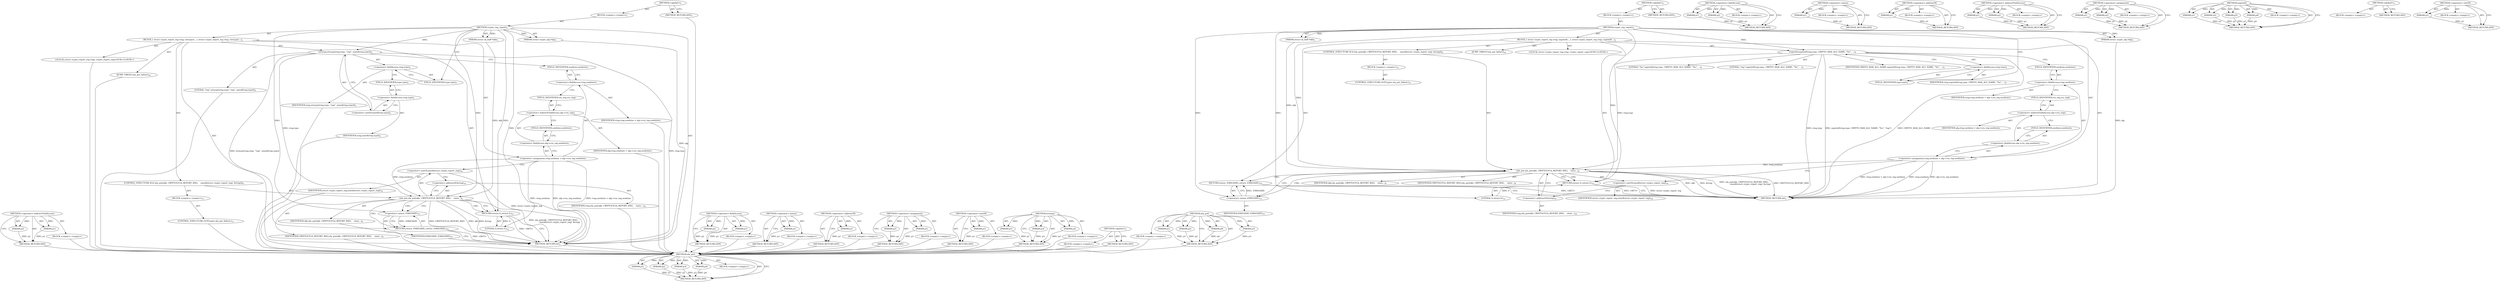 digraph "nla_put" {
vulnerable_94 [label=<(METHOD,nla_put)>];
vulnerable_95 [label=<(PARAM,p1)>];
vulnerable_96 [label=<(PARAM,p2)>];
vulnerable_97 [label=<(PARAM,p3)>];
vulnerable_98 [label=<(PARAM,p4)>];
vulnerable_99 [label=<(BLOCK,&lt;empty&gt;,&lt;empty&gt;)>];
vulnerable_100 [label=<(METHOD_RETURN,ANY)>];
vulnerable_6 [label=<(METHOD,&lt;global&gt;)<SUB>1</SUB>>];
vulnerable_7 [label=<(BLOCK,&lt;empty&gt;,&lt;empty&gt;)<SUB>1</SUB>>];
vulnerable_8 [label=<(METHOD,crypto_rng_report)<SUB>1</SUB>>];
vulnerable_9 [label=<(PARAM,struct sk_buff *skb)<SUB>1</SUB>>];
vulnerable_10 [label=<(PARAM,struct crypto_alg *alg)<SUB>1</SUB>>];
vulnerable_11 [label=<(BLOCK,{
 	struct crypto_report_rng rrng;
 
	snprintf(...,{
 	struct crypto_report_rng rrng;
 
	snprintf(...)<SUB>2</SUB>>];
vulnerable_12 [label="<(LOCAL,struct crypto_report_rng rrng: crypto_report_rng)<SUB>3</SUB>>"];
vulnerable_13 [label=<(snprintf,snprintf(rrng.type, CRYPTO_MAX_ALG_NAME, &quot;%s&quot;, ...)<SUB>5</SUB>>];
vulnerable_14 [label=<(&lt;operator&gt;.fieldAccess,rrng.type)<SUB>5</SUB>>];
vulnerable_15 [label=<(IDENTIFIER,rrng,snprintf(rrng.type, CRYPTO_MAX_ALG_NAME, &quot;%s&quot;, ...)<SUB>5</SUB>>];
vulnerable_16 [label=<(FIELD_IDENTIFIER,type,type)<SUB>5</SUB>>];
vulnerable_17 [label=<(IDENTIFIER,CRYPTO_MAX_ALG_NAME,snprintf(rrng.type, CRYPTO_MAX_ALG_NAME, &quot;%s&quot;, ...)<SUB>5</SUB>>];
vulnerable_18 [label=<(LITERAL,&quot;%s&quot;,snprintf(rrng.type, CRYPTO_MAX_ALG_NAME, &quot;%s&quot;, ...)<SUB>5</SUB>>];
vulnerable_19 [label=<(LITERAL,&quot;rng&quot;,snprintf(rrng.type, CRYPTO_MAX_ALG_NAME, &quot;%s&quot;, ...)<SUB>5</SUB>>];
vulnerable_20 [label=<(&lt;operator&gt;.assignment,rrng.seedsize = alg-&gt;cra_rng.seedsize)<SUB>7</SUB>>];
vulnerable_21 [label=<(&lt;operator&gt;.fieldAccess,rrng.seedsize)<SUB>7</SUB>>];
vulnerable_22 [label=<(IDENTIFIER,rrng,rrng.seedsize = alg-&gt;cra_rng.seedsize)<SUB>7</SUB>>];
vulnerable_23 [label=<(FIELD_IDENTIFIER,seedsize,seedsize)<SUB>7</SUB>>];
vulnerable_24 [label=<(&lt;operator&gt;.fieldAccess,alg-&gt;cra_rng.seedsize)<SUB>7</SUB>>];
vulnerable_25 [label=<(&lt;operator&gt;.indirectFieldAccess,alg-&gt;cra_rng)<SUB>7</SUB>>];
vulnerable_26 [label=<(IDENTIFIER,alg,rrng.seedsize = alg-&gt;cra_rng.seedsize)<SUB>7</SUB>>];
vulnerable_27 [label=<(FIELD_IDENTIFIER,cra_rng,cra_rng)<SUB>7</SUB>>];
vulnerable_28 [label=<(FIELD_IDENTIFIER,seedsize,seedsize)<SUB>7</SUB>>];
vulnerable_29 [label=<(CONTROL_STRUCTURE,IF,if (nla_put(skb, CRYPTOCFGA_REPORT_RNG,
		    sizeof(struct crypto_report_rng), &amp;rrng)))<SUB>9</SUB>>];
vulnerable_30 [label=<(nla_put,nla_put(skb, CRYPTOCFGA_REPORT_RNG,
		    sizeo...)<SUB>9</SUB>>];
vulnerable_31 [label=<(IDENTIFIER,skb,nla_put(skb, CRYPTOCFGA_REPORT_RNG,
		    sizeo...)<SUB>9</SUB>>];
vulnerable_32 [label=<(IDENTIFIER,CRYPTOCFGA_REPORT_RNG,nla_put(skb, CRYPTOCFGA_REPORT_RNG,
		    sizeo...)<SUB>9</SUB>>];
vulnerable_33 [label=<(&lt;operator&gt;.sizeOf,sizeof(struct crypto_report_rng))<SUB>10</SUB>>];
vulnerable_34 [label=<(IDENTIFIER,struct crypto_report_rng,sizeof(struct crypto_report_rng))<SUB>10</SUB>>];
vulnerable_35 [label=<(&lt;operator&gt;.addressOf,&amp;rrng)<SUB>10</SUB>>];
vulnerable_36 [label=<(IDENTIFIER,rrng,nla_put(skb, CRYPTOCFGA_REPORT_RNG,
		    sizeo...)<SUB>10</SUB>>];
vulnerable_37 [label=<(BLOCK,&lt;empty&gt;,&lt;empty&gt;)<SUB>11</SUB>>];
vulnerable_38 [label=<(CONTROL_STRUCTURE,GOTO,goto nla_put_failure;)<SUB>11</SUB>>];
vulnerable_39 [label=<(RETURN,return 0;,return 0;)<SUB>12</SUB>>];
vulnerable_40 [label=<(LITERAL,0,return 0;)<SUB>12</SUB>>];
vulnerable_41 [label=<(JUMP_TARGET,nla_put_failure)<SUB>14</SUB>>];
vulnerable_42 [label=<(RETURN,return -EMSGSIZE;,return -EMSGSIZE;)<SUB>15</SUB>>];
vulnerable_43 [label=<(&lt;operator&gt;.minus,-EMSGSIZE)<SUB>15</SUB>>];
vulnerable_44 [label=<(IDENTIFIER,EMSGSIZE,-EMSGSIZE)<SUB>15</SUB>>];
vulnerable_45 [label=<(METHOD_RETURN,int)<SUB>1</SUB>>];
vulnerable_47 [label=<(METHOD_RETURN,ANY)<SUB>1</SUB>>];
vulnerable_79 [label=<(METHOD,&lt;operator&gt;.fieldAccess)>];
vulnerable_80 [label=<(PARAM,p1)>];
vulnerable_81 [label=<(PARAM,p2)>];
vulnerable_82 [label=<(BLOCK,&lt;empty&gt;,&lt;empty&gt;)>];
vulnerable_83 [label=<(METHOD_RETURN,ANY)>];
vulnerable_109 [label=<(METHOD,&lt;operator&gt;.minus)>];
vulnerable_110 [label=<(PARAM,p1)>];
vulnerable_111 [label=<(BLOCK,&lt;empty&gt;,&lt;empty&gt;)>];
vulnerable_112 [label=<(METHOD_RETURN,ANY)>];
vulnerable_105 [label=<(METHOD,&lt;operator&gt;.addressOf)>];
vulnerable_106 [label=<(PARAM,p1)>];
vulnerable_107 [label=<(BLOCK,&lt;empty&gt;,&lt;empty&gt;)>];
vulnerable_108 [label=<(METHOD_RETURN,ANY)>];
vulnerable_89 [label=<(METHOD,&lt;operator&gt;.indirectFieldAccess)>];
vulnerable_90 [label=<(PARAM,p1)>];
vulnerable_91 [label=<(PARAM,p2)>];
vulnerable_92 [label=<(BLOCK,&lt;empty&gt;,&lt;empty&gt;)>];
vulnerable_93 [label=<(METHOD_RETURN,ANY)>];
vulnerable_84 [label=<(METHOD,&lt;operator&gt;.assignment)>];
vulnerable_85 [label=<(PARAM,p1)>];
vulnerable_86 [label=<(PARAM,p2)>];
vulnerable_87 [label=<(BLOCK,&lt;empty&gt;,&lt;empty&gt;)>];
vulnerable_88 [label=<(METHOD_RETURN,ANY)>];
vulnerable_72 [label=<(METHOD,snprintf)>];
vulnerable_73 [label=<(PARAM,p1)>];
vulnerable_74 [label=<(PARAM,p2)>];
vulnerable_75 [label=<(PARAM,p3)>];
vulnerable_76 [label=<(PARAM,p4)>];
vulnerable_77 [label=<(BLOCK,&lt;empty&gt;,&lt;empty&gt;)>];
vulnerable_78 [label=<(METHOD_RETURN,ANY)>];
vulnerable_66 [label=<(METHOD,&lt;global&gt;)<SUB>1</SUB>>];
vulnerable_67 [label=<(BLOCK,&lt;empty&gt;,&lt;empty&gt;)>];
vulnerable_68 [label=<(METHOD_RETURN,ANY)>];
vulnerable_101 [label=<(METHOD,&lt;operator&gt;.sizeOf)>];
vulnerable_102 [label=<(PARAM,p1)>];
vulnerable_103 [label=<(BLOCK,&lt;empty&gt;,&lt;empty&gt;)>];
vulnerable_104 [label=<(METHOD_RETURN,ANY)>];
fixed_92 [label=<(METHOD,&lt;operator&gt;.indirectFieldAccess)>];
fixed_93 [label=<(PARAM,p1)>];
fixed_94 [label=<(PARAM,p2)>];
fixed_95 [label=<(BLOCK,&lt;empty&gt;,&lt;empty&gt;)>];
fixed_96 [label=<(METHOD_RETURN,ANY)>];
fixed_6 [label=<(METHOD,&lt;global&gt;)<SUB>1</SUB>>];
fixed_7 [label=<(BLOCK,&lt;empty&gt;,&lt;empty&gt;)<SUB>1</SUB>>];
fixed_8 [label=<(METHOD,crypto_rng_report)<SUB>1</SUB>>];
fixed_9 [label=<(PARAM,struct sk_buff *skb)<SUB>1</SUB>>];
fixed_10 [label=<(PARAM,struct crypto_alg *alg)<SUB>1</SUB>>];
fixed_11 [label=<(BLOCK,{
 	struct crypto_report_rng rrng;
 
	strncpy(r...,{
 	struct crypto_report_rng rrng;
 
	strncpy(r...)<SUB>2</SUB>>];
fixed_12 [label="<(LOCAL,struct crypto_report_rng rrng: crypto_report_rng)<SUB>3</SUB>>"];
fixed_13 [label=<(strncpy,strncpy(rrng.type, &quot;rng&quot;, sizeof(rrng.type)))<SUB>5</SUB>>];
fixed_14 [label=<(&lt;operator&gt;.fieldAccess,rrng.type)<SUB>5</SUB>>];
fixed_15 [label=<(IDENTIFIER,rrng,strncpy(rrng.type, &quot;rng&quot;, sizeof(rrng.type)))<SUB>5</SUB>>];
fixed_16 [label=<(FIELD_IDENTIFIER,type,type)<SUB>5</SUB>>];
fixed_17 [label=<(LITERAL,&quot;rng&quot;,strncpy(rrng.type, &quot;rng&quot;, sizeof(rrng.type)))<SUB>5</SUB>>];
fixed_18 [label=<(&lt;operator&gt;.sizeOf,sizeof(rrng.type))<SUB>5</SUB>>];
fixed_19 [label=<(&lt;operator&gt;.fieldAccess,rrng.type)<SUB>5</SUB>>];
fixed_20 [label=<(IDENTIFIER,rrng,sizeof(rrng.type))<SUB>5</SUB>>];
fixed_21 [label=<(FIELD_IDENTIFIER,type,type)<SUB>5</SUB>>];
fixed_22 [label=<(&lt;operator&gt;.assignment,rrng.seedsize = alg-&gt;cra_rng.seedsize)<SUB>7</SUB>>];
fixed_23 [label=<(&lt;operator&gt;.fieldAccess,rrng.seedsize)<SUB>7</SUB>>];
fixed_24 [label=<(IDENTIFIER,rrng,rrng.seedsize = alg-&gt;cra_rng.seedsize)<SUB>7</SUB>>];
fixed_25 [label=<(FIELD_IDENTIFIER,seedsize,seedsize)<SUB>7</SUB>>];
fixed_26 [label=<(&lt;operator&gt;.fieldAccess,alg-&gt;cra_rng.seedsize)<SUB>7</SUB>>];
fixed_27 [label=<(&lt;operator&gt;.indirectFieldAccess,alg-&gt;cra_rng)<SUB>7</SUB>>];
fixed_28 [label=<(IDENTIFIER,alg,rrng.seedsize = alg-&gt;cra_rng.seedsize)<SUB>7</SUB>>];
fixed_29 [label=<(FIELD_IDENTIFIER,cra_rng,cra_rng)<SUB>7</SUB>>];
fixed_30 [label=<(FIELD_IDENTIFIER,seedsize,seedsize)<SUB>7</SUB>>];
fixed_31 [label=<(CONTROL_STRUCTURE,IF,if (nla_put(skb, CRYPTOCFGA_REPORT_RNG,
		    sizeof(struct crypto_report_rng), &amp;rrng)))<SUB>9</SUB>>];
fixed_32 [label=<(nla_put,nla_put(skb, CRYPTOCFGA_REPORT_RNG,
		    sizeo...)<SUB>9</SUB>>];
fixed_33 [label=<(IDENTIFIER,skb,nla_put(skb, CRYPTOCFGA_REPORT_RNG,
		    sizeo...)<SUB>9</SUB>>];
fixed_34 [label=<(IDENTIFIER,CRYPTOCFGA_REPORT_RNG,nla_put(skb, CRYPTOCFGA_REPORT_RNG,
		    sizeo...)<SUB>9</SUB>>];
fixed_35 [label=<(&lt;operator&gt;.sizeOf,sizeof(struct crypto_report_rng))<SUB>10</SUB>>];
fixed_36 [label=<(IDENTIFIER,struct crypto_report_rng,sizeof(struct crypto_report_rng))<SUB>10</SUB>>];
fixed_37 [label=<(&lt;operator&gt;.addressOf,&amp;rrng)<SUB>10</SUB>>];
fixed_38 [label=<(IDENTIFIER,rrng,nla_put(skb, CRYPTOCFGA_REPORT_RNG,
		    sizeo...)<SUB>10</SUB>>];
fixed_39 [label=<(BLOCK,&lt;empty&gt;,&lt;empty&gt;)<SUB>11</SUB>>];
fixed_40 [label=<(CONTROL_STRUCTURE,GOTO,goto nla_put_failure;)<SUB>11</SUB>>];
fixed_41 [label=<(RETURN,return 0;,return 0;)<SUB>12</SUB>>];
fixed_42 [label=<(LITERAL,0,return 0;)<SUB>12</SUB>>];
fixed_43 [label=<(JUMP_TARGET,nla_put_failure)<SUB>14</SUB>>];
fixed_44 [label=<(RETURN,return -EMSGSIZE;,return -EMSGSIZE;)<SUB>15</SUB>>];
fixed_45 [label=<(&lt;operator&gt;.minus,-EMSGSIZE)<SUB>15</SUB>>];
fixed_46 [label=<(IDENTIFIER,EMSGSIZE,-EMSGSIZE)<SUB>15</SUB>>];
fixed_47 [label=<(METHOD_RETURN,int)<SUB>1</SUB>>];
fixed_49 [label=<(METHOD_RETURN,ANY)<SUB>1</SUB>>];
fixed_78 [label=<(METHOD,&lt;operator&gt;.fieldAccess)>];
fixed_79 [label=<(PARAM,p1)>];
fixed_80 [label=<(PARAM,p2)>];
fixed_81 [label=<(BLOCK,&lt;empty&gt;,&lt;empty&gt;)>];
fixed_82 [label=<(METHOD_RETURN,ANY)>];
fixed_108 [label=<(METHOD,&lt;operator&gt;.minus)>];
fixed_109 [label=<(PARAM,p1)>];
fixed_110 [label=<(BLOCK,&lt;empty&gt;,&lt;empty&gt;)>];
fixed_111 [label=<(METHOD_RETURN,ANY)>];
fixed_104 [label=<(METHOD,&lt;operator&gt;.addressOf)>];
fixed_105 [label=<(PARAM,p1)>];
fixed_106 [label=<(BLOCK,&lt;empty&gt;,&lt;empty&gt;)>];
fixed_107 [label=<(METHOD_RETURN,ANY)>];
fixed_87 [label=<(METHOD,&lt;operator&gt;.assignment)>];
fixed_88 [label=<(PARAM,p1)>];
fixed_89 [label=<(PARAM,p2)>];
fixed_90 [label=<(BLOCK,&lt;empty&gt;,&lt;empty&gt;)>];
fixed_91 [label=<(METHOD_RETURN,ANY)>];
fixed_83 [label=<(METHOD,&lt;operator&gt;.sizeOf)>];
fixed_84 [label=<(PARAM,p1)>];
fixed_85 [label=<(BLOCK,&lt;empty&gt;,&lt;empty&gt;)>];
fixed_86 [label=<(METHOD_RETURN,ANY)>];
fixed_72 [label=<(METHOD,strncpy)>];
fixed_73 [label=<(PARAM,p1)>];
fixed_74 [label=<(PARAM,p2)>];
fixed_75 [label=<(PARAM,p3)>];
fixed_76 [label=<(BLOCK,&lt;empty&gt;,&lt;empty&gt;)>];
fixed_77 [label=<(METHOD_RETURN,ANY)>];
fixed_66 [label=<(METHOD,&lt;global&gt;)<SUB>1</SUB>>];
fixed_67 [label=<(BLOCK,&lt;empty&gt;,&lt;empty&gt;)>];
fixed_68 [label=<(METHOD_RETURN,ANY)>];
fixed_97 [label=<(METHOD,nla_put)>];
fixed_98 [label=<(PARAM,p1)>];
fixed_99 [label=<(PARAM,p2)>];
fixed_100 [label=<(PARAM,p3)>];
fixed_101 [label=<(PARAM,p4)>];
fixed_102 [label=<(BLOCK,&lt;empty&gt;,&lt;empty&gt;)>];
fixed_103 [label=<(METHOD_RETURN,ANY)>];
vulnerable_94 -> vulnerable_95  [key=0, label="AST: "];
vulnerable_94 -> vulnerable_95  [key=1, label="DDG: "];
vulnerable_94 -> vulnerable_99  [key=0, label="AST: "];
vulnerable_94 -> vulnerable_96  [key=0, label="AST: "];
vulnerable_94 -> vulnerable_96  [key=1, label="DDG: "];
vulnerable_94 -> vulnerable_100  [key=0, label="AST: "];
vulnerable_94 -> vulnerable_100  [key=1, label="CFG: "];
vulnerable_94 -> vulnerable_97  [key=0, label="AST: "];
vulnerable_94 -> vulnerable_97  [key=1, label="DDG: "];
vulnerable_94 -> vulnerable_98  [key=0, label="AST: "];
vulnerable_94 -> vulnerable_98  [key=1, label="DDG: "];
vulnerable_95 -> vulnerable_100  [key=0, label="DDG: p1"];
vulnerable_96 -> vulnerable_100  [key=0, label="DDG: p2"];
vulnerable_97 -> vulnerable_100  [key=0, label="DDG: p3"];
vulnerable_98 -> vulnerable_100  [key=0, label="DDG: p4"];
vulnerable_6 -> vulnerable_7  [key=0, label="AST: "];
vulnerable_6 -> vulnerable_47  [key=0, label="AST: "];
vulnerable_6 -> vulnerable_47  [key=1, label="CFG: "];
vulnerable_7 -> vulnerable_8  [key=0, label="AST: "];
vulnerable_8 -> vulnerable_9  [key=0, label="AST: "];
vulnerable_8 -> vulnerable_9  [key=1, label="DDG: "];
vulnerable_8 -> vulnerable_10  [key=0, label="AST: "];
vulnerable_8 -> vulnerable_10  [key=1, label="DDG: "];
vulnerable_8 -> vulnerable_11  [key=0, label="AST: "];
vulnerable_8 -> vulnerable_45  [key=0, label="AST: "];
vulnerable_8 -> vulnerable_16  [key=0, label="CFG: "];
vulnerable_8 -> vulnerable_39  [key=0, label="DDG: "];
vulnerable_8 -> vulnerable_13  [key=0, label="DDG: "];
vulnerable_8 -> vulnerable_40  [key=0, label="DDG: "];
vulnerable_8 -> vulnerable_30  [key=0, label="DDG: "];
vulnerable_8 -> vulnerable_43  [key=0, label="DDG: "];
vulnerable_9 -> vulnerable_30  [key=0, label="DDG: skb"];
vulnerable_10 -> vulnerable_45  [key=0, label="DDG: alg"];
vulnerable_11 -> vulnerable_12  [key=0, label="AST: "];
vulnerable_11 -> vulnerable_13  [key=0, label="AST: "];
vulnerable_11 -> vulnerable_20  [key=0, label="AST: "];
vulnerable_11 -> vulnerable_29  [key=0, label="AST: "];
vulnerable_11 -> vulnerable_39  [key=0, label="AST: "];
vulnerable_11 -> vulnerable_41  [key=0, label="AST: "];
vulnerable_11 -> vulnerable_42  [key=0, label="AST: "];
vulnerable_13 -> vulnerable_14  [key=0, label="AST: "];
vulnerable_13 -> vulnerable_17  [key=0, label="AST: "];
vulnerable_13 -> vulnerable_18  [key=0, label="AST: "];
vulnerable_13 -> vulnerable_19  [key=0, label="AST: "];
vulnerable_13 -> vulnerable_23  [key=0, label="CFG: "];
vulnerable_13 -> vulnerable_45  [key=0, label="DDG: rrng.type"];
vulnerable_13 -> vulnerable_45  [key=1, label="DDG: snprintf(rrng.type, CRYPTO_MAX_ALG_NAME, &quot;%s&quot;, &quot;rng&quot;)"];
vulnerable_13 -> vulnerable_45  [key=2, label="DDG: CRYPTO_MAX_ALG_NAME"];
vulnerable_13 -> vulnerable_30  [key=0, label="DDG: rrng.type"];
vulnerable_14 -> vulnerable_15  [key=0, label="AST: "];
vulnerable_14 -> vulnerable_16  [key=0, label="AST: "];
vulnerable_14 -> vulnerable_13  [key=0, label="CFG: "];
vulnerable_16 -> vulnerable_14  [key=0, label="CFG: "];
vulnerable_20 -> vulnerable_21  [key=0, label="AST: "];
vulnerable_20 -> vulnerable_24  [key=0, label="AST: "];
vulnerable_20 -> vulnerable_33  [key=0, label="CFG: "];
vulnerable_20 -> vulnerable_45  [key=0, label="DDG: rrng.seedsize"];
vulnerable_20 -> vulnerable_45  [key=1, label="DDG: alg-&gt;cra_rng.seedsize"];
vulnerable_20 -> vulnerable_45  [key=2, label="DDG: rrng.seedsize = alg-&gt;cra_rng.seedsize"];
vulnerable_20 -> vulnerable_30  [key=0, label="DDG: rrng.seedsize"];
vulnerable_21 -> vulnerable_22  [key=0, label="AST: "];
vulnerable_21 -> vulnerable_23  [key=0, label="AST: "];
vulnerable_21 -> vulnerable_27  [key=0, label="CFG: "];
vulnerable_23 -> vulnerable_21  [key=0, label="CFG: "];
vulnerable_24 -> vulnerable_25  [key=0, label="AST: "];
vulnerable_24 -> vulnerable_28  [key=0, label="AST: "];
vulnerable_24 -> vulnerable_20  [key=0, label="CFG: "];
vulnerable_25 -> vulnerable_26  [key=0, label="AST: "];
vulnerable_25 -> vulnerable_27  [key=0, label="AST: "];
vulnerable_25 -> vulnerable_28  [key=0, label="CFG: "];
vulnerable_27 -> vulnerable_25  [key=0, label="CFG: "];
vulnerable_28 -> vulnerable_24  [key=0, label="CFG: "];
vulnerable_29 -> vulnerable_30  [key=0, label="AST: "];
vulnerable_29 -> vulnerable_37  [key=0, label="AST: "];
vulnerable_30 -> vulnerable_31  [key=0, label="AST: "];
vulnerable_30 -> vulnerable_32  [key=0, label="AST: "];
vulnerable_30 -> vulnerable_33  [key=0, label="AST: "];
vulnerable_30 -> vulnerable_35  [key=0, label="AST: "];
vulnerable_30 -> vulnerable_43  [key=0, label="CFG: "];
vulnerable_30 -> vulnerable_43  [key=1, label="CDG: "];
vulnerable_30 -> vulnerable_39  [key=0, label="CFG: "];
vulnerable_30 -> vulnerable_39  [key=1, label="CDG: "];
vulnerable_30 -> vulnerable_45  [key=0, label="DDG: skb"];
vulnerable_30 -> vulnerable_45  [key=1, label="DDG: &amp;rrng"];
vulnerable_30 -> vulnerable_45  [key=2, label="DDG: nla_put(skb, CRYPTOCFGA_REPORT_RNG,
		    sizeof(struct crypto_report_rng), &amp;rrng)"];
vulnerable_30 -> vulnerable_45  [key=3, label="DDG: CRYPTOCFGA_REPORT_RNG"];
vulnerable_30 -> vulnerable_42  [key=0, label="CDG: "];
vulnerable_33 -> vulnerable_34  [key=0, label="AST: "];
vulnerable_33 -> vulnerable_35  [key=0, label="CFG: "];
vulnerable_33 -> vulnerable_45  [key=0, label="DDG: struct crypto_report_rng"];
vulnerable_35 -> vulnerable_36  [key=0, label="AST: "];
vulnerable_35 -> vulnerable_30  [key=0, label="CFG: "];
vulnerable_37 -> vulnerable_38  [key=0, label="AST: "];
vulnerable_39 -> vulnerable_40  [key=0, label="AST: "];
vulnerable_39 -> vulnerable_45  [key=0, label="CFG: "];
vulnerable_39 -> vulnerable_45  [key=1, label="DDG: &lt;RET&gt;"];
vulnerable_40 -> vulnerable_39  [key=0, label="DDG: 0"];
vulnerable_42 -> vulnerable_43  [key=0, label="AST: "];
vulnerable_42 -> vulnerable_45  [key=0, label="CFG: "];
vulnerable_42 -> vulnerable_45  [key=1, label="DDG: &lt;RET&gt;"];
vulnerable_43 -> vulnerable_44  [key=0, label="AST: "];
vulnerable_43 -> vulnerable_42  [key=0, label="CFG: "];
vulnerable_43 -> vulnerable_42  [key=1, label="DDG: -EMSGSIZE"];
vulnerable_79 -> vulnerable_80  [key=0, label="AST: "];
vulnerable_79 -> vulnerable_80  [key=1, label="DDG: "];
vulnerable_79 -> vulnerable_82  [key=0, label="AST: "];
vulnerable_79 -> vulnerable_81  [key=0, label="AST: "];
vulnerable_79 -> vulnerable_81  [key=1, label="DDG: "];
vulnerable_79 -> vulnerable_83  [key=0, label="AST: "];
vulnerable_79 -> vulnerable_83  [key=1, label="CFG: "];
vulnerable_80 -> vulnerable_83  [key=0, label="DDG: p1"];
vulnerable_81 -> vulnerable_83  [key=0, label="DDG: p2"];
vulnerable_109 -> vulnerable_110  [key=0, label="AST: "];
vulnerable_109 -> vulnerable_110  [key=1, label="DDG: "];
vulnerable_109 -> vulnerable_111  [key=0, label="AST: "];
vulnerable_109 -> vulnerable_112  [key=0, label="AST: "];
vulnerable_109 -> vulnerable_112  [key=1, label="CFG: "];
vulnerable_110 -> vulnerable_112  [key=0, label="DDG: p1"];
vulnerable_105 -> vulnerable_106  [key=0, label="AST: "];
vulnerable_105 -> vulnerable_106  [key=1, label="DDG: "];
vulnerable_105 -> vulnerable_107  [key=0, label="AST: "];
vulnerable_105 -> vulnerable_108  [key=0, label="AST: "];
vulnerable_105 -> vulnerable_108  [key=1, label="CFG: "];
vulnerable_106 -> vulnerable_108  [key=0, label="DDG: p1"];
vulnerable_89 -> vulnerable_90  [key=0, label="AST: "];
vulnerable_89 -> vulnerable_90  [key=1, label="DDG: "];
vulnerable_89 -> vulnerable_92  [key=0, label="AST: "];
vulnerable_89 -> vulnerable_91  [key=0, label="AST: "];
vulnerable_89 -> vulnerable_91  [key=1, label="DDG: "];
vulnerable_89 -> vulnerable_93  [key=0, label="AST: "];
vulnerable_89 -> vulnerable_93  [key=1, label="CFG: "];
vulnerable_90 -> vulnerable_93  [key=0, label="DDG: p1"];
vulnerable_91 -> vulnerable_93  [key=0, label="DDG: p2"];
vulnerable_84 -> vulnerable_85  [key=0, label="AST: "];
vulnerable_84 -> vulnerable_85  [key=1, label="DDG: "];
vulnerable_84 -> vulnerable_87  [key=0, label="AST: "];
vulnerable_84 -> vulnerable_86  [key=0, label="AST: "];
vulnerable_84 -> vulnerable_86  [key=1, label="DDG: "];
vulnerable_84 -> vulnerable_88  [key=0, label="AST: "];
vulnerable_84 -> vulnerable_88  [key=1, label="CFG: "];
vulnerable_85 -> vulnerable_88  [key=0, label="DDG: p1"];
vulnerable_86 -> vulnerable_88  [key=0, label="DDG: p2"];
vulnerable_72 -> vulnerable_73  [key=0, label="AST: "];
vulnerable_72 -> vulnerable_73  [key=1, label="DDG: "];
vulnerable_72 -> vulnerable_77  [key=0, label="AST: "];
vulnerable_72 -> vulnerable_74  [key=0, label="AST: "];
vulnerable_72 -> vulnerable_74  [key=1, label="DDG: "];
vulnerable_72 -> vulnerable_78  [key=0, label="AST: "];
vulnerable_72 -> vulnerable_78  [key=1, label="CFG: "];
vulnerable_72 -> vulnerable_75  [key=0, label="AST: "];
vulnerable_72 -> vulnerable_75  [key=1, label="DDG: "];
vulnerable_72 -> vulnerable_76  [key=0, label="AST: "];
vulnerable_72 -> vulnerable_76  [key=1, label="DDG: "];
vulnerable_73 -> vulnerable_78  [key=0, label="DDG: p1"];
vulnerable_74 -> vulnerable_78  [key=0, label="DDG: p2"];
vulnerable_75 -> vulnerable_78  [key=0, label="DDG: p3"];
vulnerable_76 -> vulnerable_78  [key=0, label="DDG: p4"];
vulnerable_66 -> vulnerable_67  [key=0, label="AST: "];
vulnerable_66 -> vulnerable_68  [key=0, label="AST: "];
vulnerable_66 -> vulnerable_68  [key=1, label="CFG: "];
vulnerable_101 -> vulnerable_102  [key=0, label="AST: "];
vulnerable_101 -> vulnerable_102  [key=1, label="DDG: "];
vulnerable_101 -> vulnerable_103  [key=0, label="AST: "];
vulnerable_101 -> vulnerable_104  [key=0, label="AST: "];
vulnerable_101 -> vulnerable_104  [key=1, label="CFG: "];
vulnerable_102 -> vulnerable_104  [key=0, label="DDG: p1"];
fixed_92 -> fixed_93  [key=0, label="AST: "];
fixed_92 -> fixed_93  [key=1, label="DDG: "];
fixed_92 -> fixed_95  [key=0, label="AST: "];
fixed_92 -> fixed_94  [key=0, label="AST: "];
fixed_92 -> fixed_94  [key=1, label="DDG: "];
fixed_92 -> fixed_96  [key=0, label="AST: "];
fixed_92 -> fixed_96  [key=1, label="CFG: "];
fixed_93 -> fixed_96  [key=0, label="DDG: p1"];
fixed_94 -> fixed_96  [key=0, label="DDG: p2"];
fixed_95 -> vulnerable_94  [key=0];
fixed_96 -> vulnerable_94  [key=0];
fixed_6 -> fixed_7  [key=0, label="AST: "];
fixed_6 -> fixed_49  [key=0, label="AST: "];
fixed_6 -> fixed_49  [key=1, label="CFG: "];
fixed_7 -> fixed_8  [key=0, label="AST: "];
fixed_8 -> fixed_9  [key=0, label="AST: "];
fixed_8 -> fixed_9  [key=1, label="DDG: "];
fixed_8 -> fixed_10  [key=0, label="AST: "];
fixed_8 -> fixed_10  [key=1, label="DDG: "];
fixed_8 -> fixed_11  [key=0, label="AST: "];
fixed_8 -> fixed_47  [key=0, label="AST: "];
fixed_8 -> fixed_16  [key=0, label="CFG: "];
fixed_8 -> fixed_41  [key=0, label="DDG: "];
fixed_8 -> fixed_13  [key=0, label="DDG: "];
fixed_8 -> fixed_42  [key=0, label="DDG: "];
fixed_8 -> fixed_32  [key=0, label="DDG: "];
fixed_8 -> fixed_45  [key=0, label="DDG: "];
fixed_9 -> fixed_32  [key=0, label="DDG: skb"];
fixed_10 -> fixed_47  [key=0, label="DDG: alg"];
fixed_11 -> fixed_12  [key=0, label="AST: "];
fixed_11 -> fixed_13  [key=0, label="AST: "];
fixed_11 -> fixed_22  [key=0, label="AST: "];
fixed_11 -> fixed_31  [key=0, label="AST: "];
fixed_11 -> fixed_41  [key=0, label="AST: "];
fixed_11 -> fixed_43  [key=0, label="AST: "];
fixed_11 -> fixed_44  [key=0, label="AST: "];
fixed_12 -> vulnerable_94  [key=0];
fixed_13 -> fixed_14  [key=0, label="AST: "];
fixed_13 -> fixed_17  [key=0, label="AST: "];
fixed_13 -> fixed_18  [key=0, label="AST: "];
fixed_13 -> fixed_25  [key=0, label="CFG: "];
fixed_13 -> fixed_47  [key=0, label="DDG: rrng.type"];
fixed_13 -> fixed_47  [key=1, label="DDG: strncpy(rrng.type, &quot;rng&quot;, sizeof(rrng.type))"];
fixed_13 -> fixed_32  [key=0, label="DDG: rrng.type"];
fixed_14 -> fixed_15  [key=0, label="AST: "];
fixed_14 -> fixed_16  [key=0, label="AST: "];
fixed_14 -> fixed_21  [key=0, label="CFG: "];
fixed_15 -> vulnerable_94  [key=0];
fixed_16 -> fixed_14  [key=0, label="CFG: "];
fixed_17 -> vulnerable_94  [key=0];
fixed_18 -> fixed_19  [key=0, label="AST: "];
fixed_18 -> fixed_13  [key=0, label="CFG: "];
fixed_19 -> fixed_20  [key=0, label="AST: "];
fixed_19 -> fixed_21  [key=0, label="AST: "];
fixed_19 -> fixed_18  [key=0, label="CFG: "];
fixed_20 -> vulnerable_94  [key=0];
fixed_21 -> fixed_19  [key=0, label="CFG: "];
fixed_22 -> fixed_23  [key=0, label="AST: "];
fixed_22 -> fixed_26  [key=0, label="AST: "];
fixed_22 -> fixed_35  [key=0, label="CFG: "];
fixed_22 -> fixed_47  [key=0, label="DDG: rrng.seedsize"];
fixed_22 -> fixed_47  [key=1, label="DDG: alg-&gt;cra_rng.seedsize"];
fixed_22 -> fixed_47  [key=2, label="DDG: rrng.seedsize = alg-&gt;cra_rng.seedsize"];
fixed_22 -> fixed_32  [key=0, label="DDG: rrng.seedsize"];
fixed_23 -> fixed_24  [key=0, label="AST: "];
fixed_23 -> fixed_25  [key=0, label="AST: "];
fixed_23 -> fixed_29  [key=0, label="CFG: "];
fixed_24 -> vulnerable_94  [key=0];
fixed_25 -> fixed_23  [key=0, label="CFG: "];
fixed_26 -> fixed_27  [key=0, label="AST: "];
fixed_26 -> fixed_30  [key=0, label="AST: "];
fixed_26 -> fixed_22  [key=0, label="CFG: "];
fixed_27 -> fixed_28  [key=0, label="AST: "];
fixed_27 -> fixed_29  [key=0, label="AST: "];
fixed_27 -> fixed_30  [key=0, label="CFG: "];
fixed_28 -> vulnerable_94  [key=0];
fixed_29 -> fixed_27  [key=0, label="CFG: "];
fixed_30 -> fixed_26  [key=0, label="CFG: "];
fixed_31 -> fixed_32  [key=0, label="AST: "];
fixed_31 -> fixed_39  [key=0, label="AST: "];
fixed_32 -> fixed_33  [key=0, label="AST: "];
fixed_32 -> fixed_34  [key=0, label="AST: "];
fixed_32 -> fixed_35  [key=0, label="AST: "];
fixed_32 -> fixed_37  [key=0, label="AST: "];
fixed_32 -> fixed_45  [key=0, label="CFG: "];
fixed_32 -> fixed_45  [key=1, label="CDG: "];
fixed_32 -> fixed_41  [key=0, label="CFG: "];
fixed_32 -> fixed_41  [key=1, label="CDG: "];
fixed_32 -> fixed_47  [key=0, label="DDG: skb"];
fixed_32 -> fixed_47  [key=1, label="DDG: &amp;rrng"];
fixed_32 -> fixed_47  [key=2, label="DDG: nla_put(skb, CRYPTOCFGA_REPORT_RNG,
		    sizeof(struct crypto_report_rng), &amp;rrng)"];
fixed_32 -> fixed_47  [key=3, label="DDG: CRYPTOCFGA_REPORT_RNG"];
fixed_32 -> fixed_44  [key=0, label="CDG: "];
fixed_33 -> vulnerable_94  [key=0];
fixed_34 -> vulnerable_94  [key=0];
fixed_35 -> fixed_36  [key=0, label="AST: "];
fixed_35 -> fixed_37  [key=0, label="CFG: "];
fixed_35 -> fixed_47  [key=0, label="DDG: struct crypto_report_rng"];
fixed_36 -> vulnerable_94  [key=0];
fixed_37 -> fixed_38  [key=0, label="AST: "];
fixed_37 -> fixed_32  [key=0, label="CFG: "];
fixed_38 -> vulnerable_94  [key=0];
fixed_39 -> fixed_40  [key=0, label="AST: "];
fixed_40 -> vulnerable_94  [key=0];
fixed_41 -> fixed_42  [key=0, label="AST: "];
fixed_41 -> fixed_47  [key=0, label="CFG: "];
fixed_41 -> fixed_47  [key=1, label="DDG: &lt;RET&gt;"];
fixed_42 -> fixed_41  [key=0, label="DDG: 0"];
fixed_43 -> vulnerable_94  [key=0];
fixed_44 -> fixed_45  [key=0, label="AST: "];
fixed_44 -> fixed_47  [key=0, label="CFG: "];
fixed_44 -> fixed_47  [key=1, label="DDG: &lt;RET&gt;"];
fixed_45 -> fixed_46  [key=0, label="AST: "];
fixed_45 -> fixed_44  [key=0, label="CFG: "];
fixed_45 -> fixed_44  [key=1, label="DDG: -EMSGSIZE"];
fixed_46 -> vulnerable_94  [key=0];
fixed_47 -> vulnerable_94  [key=0];
fixed_49 -> vulnerable_94  [key=0];
fixed_78 -> fixed_79  [key=0, label="AST: "];
fixed_78 -> fixed_79  [key=1, label="DDG: "];
fixed_78 -> fixed_81  [key=0, label="AST: "];
fixed_78 -> fixed_80  [key=0, label="AST: "];
fixed_78 -> fixed_80  [key=1, label="DDG: "];
fixed_78 -> fixed_82  [key=0, label="AST: "];
fixed_78 -> fixed_82  [key=1, label="CFG: "];
fixed_79 -> fixed_82  [key=0, label="DDG: p1"];
fixed_80 -> fixed_82  [key=0, label="DDG: p2"];
fixed_81 -> vulnerable_94  [key=0];
fixed_82 -> vulnerable_94  [key=0];
fixed_108 -> fixed_109  [key=0, label="AST: "];
fixed_108 -> fixed_109  [key=1, label="DDG: "];
fixed_108 -> fixed_110  [key=0, label="AST: "];
fixed_108 -> fixed_111  [key=0, label="AST: "];
fixed_108 -> fixed_111  [key=1, label="CFG: "];
fixed_109 -> fixed_111  [key=0, label="DDG: p1"];
fixed_110 -> vulnerable_94  [key=0];
fixed_111 -> vulnerable_94  [key=0];
fixed_104 -> fixed_105  [key=0, label="AST: "];
fixed_104 -> fixed_105  [key=1, label="DDG: "];
fixed_104 -> fixed_106  [key=0, label="AST: "];
fixed_104 -> fixed_107  [key=0, label="AST: "];
fixed_104 -> fixed_107  [key=1, label="CFG: "];
fixed_105 -> fixed_107  [key=0, label="DDG: p1"];
fixed_106 -> vulnerable_94  [key=0];
fixed_107 -> vulnerable_94  [key=0];
fixed_87 -> fixed_88  [key=0, label="AST: "];
fixed_87 -> fixed_88  [key=1, label="DDG: "];
fixed_87 -> fixed_90  [key=0, label="AST: "];
fixed_87 -> fixed_89  [key=0, label="AST: "];
fixed_87 -> fixed_89  [key=1, label="DDG: "];
fixed_87 -> fixed_91  [key=0, label="AST: "];
fixed_87 -> fixed_91  [key=1, label="CFG: "];
fixed_88 -> fixed_91  [key=0, label="DDG: p1"];
fixed_89 -> fixed_91  [key=0, label="DDG: p2"];
fixed_90 -> vulnerable_94  [key=0];
fixed_91 -> vulnerable_94  [key=0];
fixed_83 -> fixed_84  [key=0, label="AST: "];
fixed_83 -> fixed_84  [key=1, label="DDG: "];
fixed_83 -> fixed_85  [key=0, label="AST: "];
fixed_83 -> fixed_86  [key=0, label="AST: "];
fixed_83 -> fixed_86  [key=1, label="CFG: "];
fixed_84 -> fixed_86  [key=0, label="DDG: p1"];
fixed_85 -> vulnerable_94  [key=0];
fixed_86 -> vulnerable_94  [key=0];
fixed_72 -> fixed_73  [key=0, label="AST: "];
fixed_72 -> fixed_73  [key=1, label="DDG: "];
fixed_72 -> fixed_76  [key=0, label="AST: "];
fixed_72 -> fixed_74  [key=0, label="AST: "];
fixed_72 -> fixed_74  [key=1, label="DDG: "];
fixed_72 -> fixed_77  [key=0, label="AST: "];
fixed_72 -> fixed_77  [key=1, label="CFG: "];
fixed_72 -> fixed_75  [key=0, label="AST: "];
fixed_72 -> fixed_75  [key=1, label="DDG: "];
fixed_73 -> fixed_77  [key=0, label="DDG: p1"];
fixed_74 -> fixed_77  [key=0, label="DDG: p2"];
fixed_75 -> fixed_77  [key=0, label="DDG: p3"];
fixed_76 -> vulnerable_94  [key=0];
fixed_77 -> vulnerable_94  [key=0];
fixed_66 -> fixed_67  [key=0, label="AST: "];
fixed_66 -> fixed_68  [key=0, label="AST: "];
fixed_66 -> fixed_68  [key=1, label="CFG: "];
fixed_67 -> vulnerable_94  [key=0];
fixed_68 -> vulnerable_94  [key=0];
fixed_97 -> fixed_98  [key=0, label="AST: "];
fixed_97 -> fixed_98  [key=1, label="DDG: "];
fixed_97 -> fixed_102  [key=0, label="AST: "];
fixed_97 -> fixed_99  [key=0, label="AST: "];
fixed_97 -> fixed_99  [key=1, label="DDG: "];
fixed_97 -> fixed_103  [key=0, label="AST: "];
fixed_97 -> fixed_103  [key=1, label="CFG: "];
fixed_97 -> fixed_100  [key=0, label="AST: "];
fixed_97 -> fixed_100  [key=1, label="DDG: "];
fixed_97 -> fixed_101  [key=0, label="AST: "];
fixed_97 -> fixed_101  [key=1, label="DDG: "];
fixed_98 -> fixed_103  [key=0, label="DDG: p1"];
fixed_99 -> fixed_103  [key=0, label="DDG: p2"];
fixed_100 -> fixed_103  [key=0, label="DDG: p3"];
fixed_101 -> fixed_103  [key=0, label="DDG: p4"];
fixed_102 -> vulnerable_94  [key=0];
fixed_103 -> vulnerable_94  [key=0];
}
